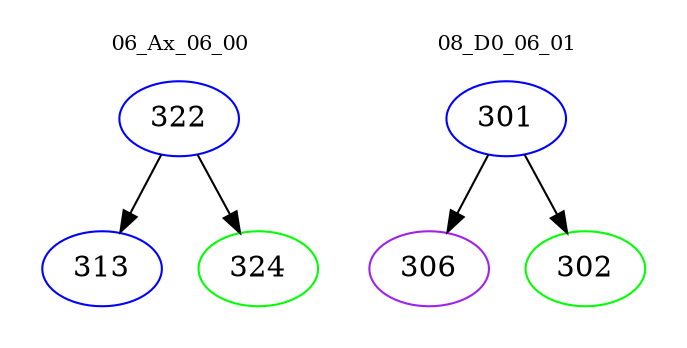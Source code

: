 digraph{
subgraph cluster_0 {
color = white
label = "06_Ax_06_00";
fontsize=10;
T0_322 [label="322", color="blue"]
T0_322 -> T0_313 [color="black"]
T0_313 [label="313", color="blue"]
T0_322 -> T0_324 [color="black"]
T0_324 [label="324", color="green"]
}
subgraph cluster_1 {
color = white
label = "08_D0_06_01";
fontsize=10;
T1_301 [label="301", color="blue"]
T1_301 -> T1_306 [color="black"]
T1_306 [label="306", color="purple"]
T1_301 -> T1_302 [color="black"]
T1_302 [label="302", color="green"]
}
}
